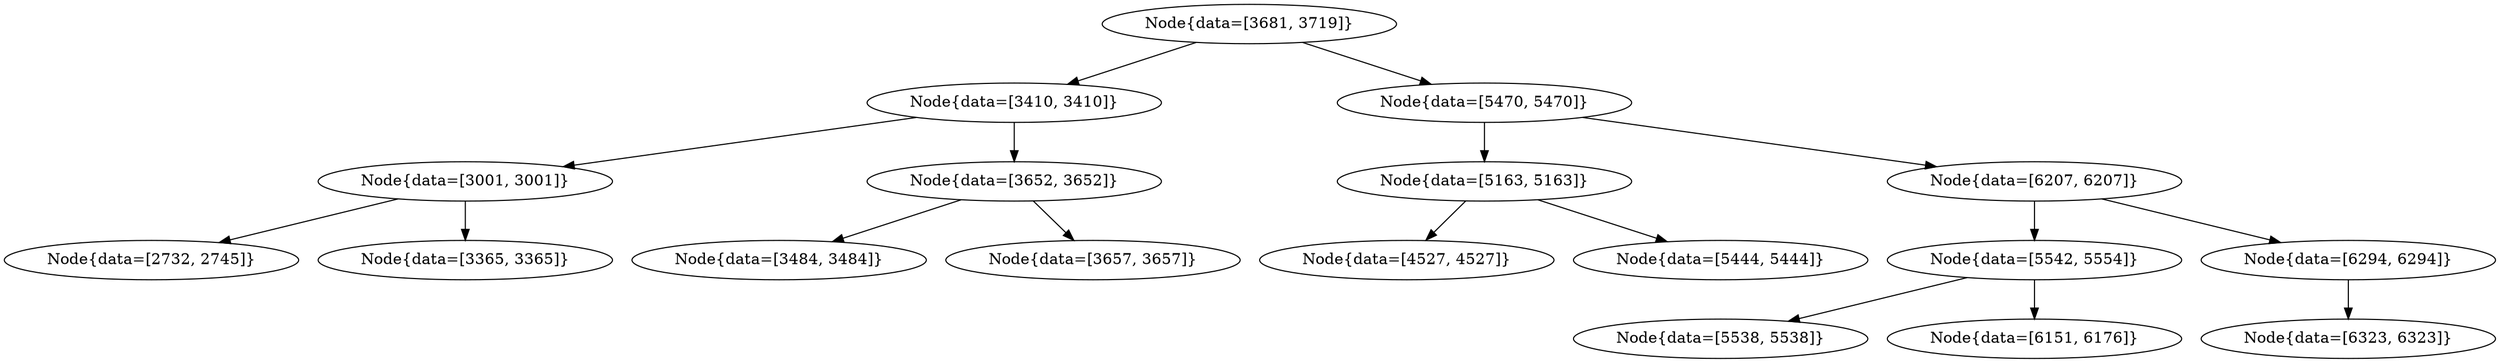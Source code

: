 digraph G{
1437953459 [label="Node{data=[3681, 3719]}"]
1437953459 -> 476675232
476675232 [label="Node{data=[3410, 3410]}"]
476675232 -> 720759478
720759478 [label="Node{data=[3001, 3001]}"]
720759478 -> 1127510425
1127510425 [label="Node{data=[2732, 2745]}"]
720759478 -> 1024611513
1024611513 [label="Node{data=[3365, 3365]}"]
476675232 -> 1783215047
1783215047 [label="Node{data=[3652, 3652]}"]
1783215047 -> 1869366370
1869366370 [label="Node{data=[3484, 3484]}"]
1783215047 -> 255088815
255088815 [label="Node{data=[3657, 3657]}"]
1437953459 -> 548172396
548172396 [label="Node{data=[5470, 5470]}"]
548172396 -> 123480629
123480629 [label="Node{data=[5163, 5163]}"]
123480629 -> 178139624
178139624 [label="Node{data=[4527, 4527]}"]
123480629 -> 667087156
667087156 [label="Node{data=[5444, 5444]}"]
548172396 -> 1690228914
1690228914 [label="Node{data=[6207, 6207]}"]
1690228914 -> 39148434
39148434 [label="Node{data=[5542, 5554]}"]
39148434 -> 2034182977
2034182977 [label="Node{data=[5538, 5538]}"]
39148434 -> 1229204995
1229204995 [label="Node{data=[6151, 6176]}"]
1690228914 -> 1538065617
1538065617 [label="Node{data=[6294, 6294]}"]
1538065617 -> 1930186237
1930186237 [label="Node{data=[6323, 6323]}"]
}